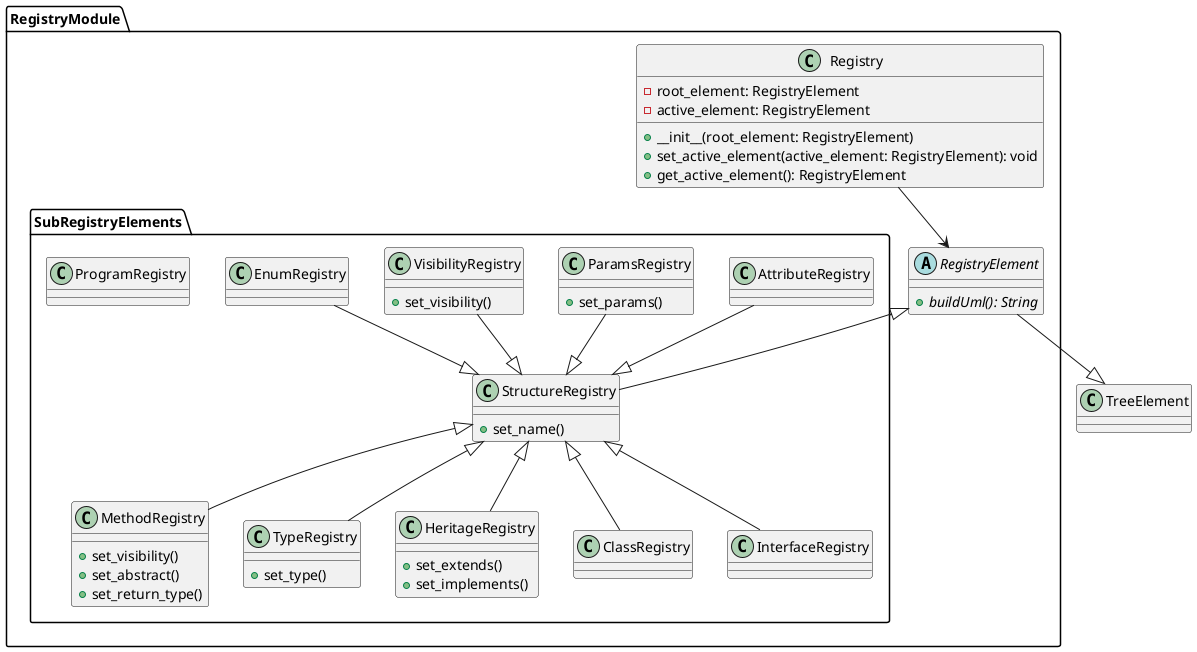 
@startuml


package "RegistryModule" {
    class Registry {
        - root_element: RegistryElement
        - active_element: RegistryElement
        + __init__(root_element: RegistryElement)
        + set_active_element(active_element: RegistryElement): void
        + get_active_element(): RegistryElement
    }
    
    abstract class RegistryElement {
        {abstract} + buildUml(): String
    }

    package "SubRegistryElements" {
        
        class StructureRegistry {
            + set_name()
        }

        class AttributeRegistry {
        }

        class MethodRegistry {
            + set_visibility()
            + set_abstract()
            + set_return_type()
        }

        class ParamsRegistry {
            + set_params()
        }

        class VisibilityRegistry {
            + set_visibility()
        }

        class TypeRegistry {
            + set_type()
        }

        class HeritageRegistry {
            + set_extends()
            + set_implements()
        }

        class ClassRegistry {
        }

        class InterfaceRegistry {
        }

        class EnumRegistry {
        }

        class ProgramRegistry {
        }
    }
}

Registry --> RegistryElement
RegistryElement --|> TreeElement

StructureRegistry -up-|> RegistryElement
ParamsRegistry --|> StructureRegistry
VisibilityRegistry --|> StructureRegistry
AttributeRegistry --|> StructureRegistry
EnumRegistry --|> StructureRegistry
TypeRegistry -up-|> StructureRegistry
MethodRegistry -up-|> StructureRegistry
HeritageRegistry -up-|> StructureRegistry
InterfaceRegistry -up-|> StructureRegistry
ClassRegistry -up-|> StructureRegistry

@enduml
